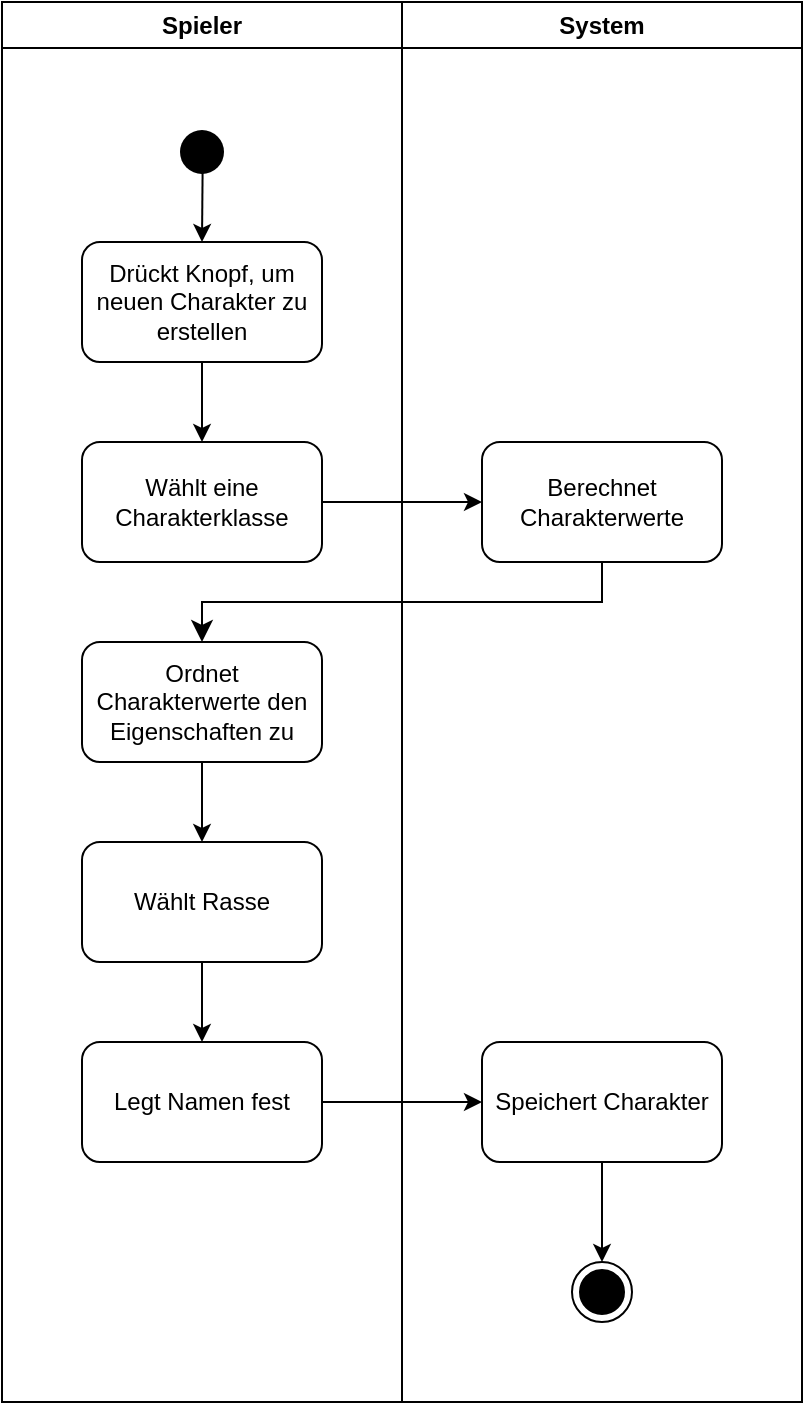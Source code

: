 <mxfile version="20.8.20"><diagram name="Seite-1" id="lSBkun5OyS8Bq92cjOzm"><mxGraphModel dx="995" dy="627" grid="1" gridSize="10" guides="1" tooltips="1" connect="1" arrows="1" fold="1" page="1" pageScale="1" pageWidth="827" pageHeight="1169" math="0" shadow="0"><root><mxCell id="0"/><mxCell id="1" parent="0"/><mxCell id="FuULFnwSeNh-kcTjopGg-1" value="Spieler" style="swimlane;whiteSpace=wrap;html=1;" vertex="1" parent="1"><mxGeometry x="240" y="200" width="200" height="700" as="geometry"/></mxCell><mxCell id="FuULFnwSeNh-kcTjopGg-3" value="Drückt Knopf, um neuen Charakter zu erstellen" style="rounded=1;whiteSpace=wrap;html=1;" vertex="1" parent="FuULFnwSeNh-kcTjopGg-1"><mxGeometry x="40" y="120" width="120" height="60" as="geometry"/></mxCell><mxCell id="FuULFnwSeNh-kcTjopGg-4" value="Wählt eine Charakterklasse" style="rounded=1;whiteSpace=wrap;html=1;" vertex="1" parent="FuULFnwSeNh-kcTjopGg-1"><mxGeometry x="40" y="220" width="120" height="60" as="geometry"/></mxCell><mxCell id="FuULFnwSeNh-kcTjopGg-6" value="Ordnet Charakterwerte den Eigenschaften zu" style="rounded=1;whiteSpace=wrap;html=1;" vertex="1" parent="FuULFnwSeNh-kcTjopGg-1"><mxGeometry x="40" y="320" width="120" height="60" as="geometry"/></mxCell><mxCell id="FuULFnwSeNh-kcTjopGg-7" value="Wählt Rasse" style="rounded=1;whiteSpace=wrap;html=1;" vertex="1" parent="FuULFnwSeNh-kcTjopGg-1"><mxGeometry x="40" y="420" width="120" height="60" as="geometry"/></mxCell><mxCell id="FuULFnwSeNh-kcTjopGg-11" value="" style="ellipse;html=1;shape=endState;fillColor=#000000;strokeColor=none;" vertex="1" parent="FuULFnwSeNh-kcTjopGg-1"><mxGeometry x="85" y="60" width="30" height="30" as="geometry"/></mxCell><mxCell id="FuULFnwSeNh-kcTjopGg-14" value="" style="endArrow=classic;html=1;rounded=0;exitX=0.51;exitY=0.829;exitDx=0;exitDy=0;entryX=0.5;entryY=0;entryDx=0;entryDy=0;exitPerimeter=0;" edge="1" parent="FuULFnwSeNh-kcTjopGg-1" source="FuULFnwSeNh-kcTjopGg-11" target="FuULFnwSeNh-kcTjopGg-3"><mxGeometry width="50" height="50" relative="1" as="geometry"><mxPoint x="-140" y="400" as="sourcePoint"/><mxPoint x="-90" y="350" as="targetPoint"/></mxGeometry></mxCell><mxCell id="FuULFnwSeNh-kcTjopGg-15" value="" style="endArrow=classic;html=1;rounded=0;exitX=0.5;exitY=1;exitDx=0;exitDy=0;" edge="1" parent="FuULFnwSeNh-kcTjopGg-1" source="FuULFnwSeNh-kcTjopGg-3" target="FuULFnwSeNh-kcTjopGg-4"><mxGeometry width="50" height="50" relative="1" as="geometry"><mxPoint x="-80" y="280" as="sourcePoint"/><mxPoint x="-30" y="230" as="targetPoint"/></mxGeometry></mxCell><mxCell id="FuULFnwSeNh-kcTjopGg-17" value="" style="endArrow=classic;html=1;rounded=0;exitX=0.5;exitY=1;exitDx=0;exitDy=0;" edge="1" parent="FuULFnwSeNh-kcTjopGg-1" source="FuULFnwSeNh-kcTjopGg-6" target="FuULFnwSeNh-kcTjopGg-7"><mxGeometry width="50" height="50" relative="1" as="geometry"><mxPoint x="240" y="410" as="sourcePoint"/><mxPoint x="290" y="360" as="targetPoint"/></mxGeometry></mxCell><mxCell id="FuULFnwSeNh-kcTjopGg-21" value="Legt Namen fest" style="rounded=1;whiteSpace=wrap;html=1;strokeColor=#000000;fillColor=#FFFFFF;" vertex="1" parent="FuULFnwSeNh-kcTjopGg-1"><mxGeometry x="40" y="520" width="120" height="60" as="geometry"/></mxCell><mxCell id="FuULFnwSeNh-kcTjopGg-22" value="" style="endArrow=classic;html=1;rounded=0;exitX=0.5;exitY=1;exitDx=0;exitDy=0;" edge="1" parent="FuULFnwSeNh-kcTjopGg-1" source="FuULFnwSeNh-kcTjopGg-7" target="FuULFnwSeNh-kcTjopGg-21"><mxGeometry width="50" height="50" relative="1" as="geometry"><mxPoint x="-110" y="590" as="sourcePoint"/><mxPoint x="-60" y="540" as="targetPoint"/></mxGeometry></mxCell><mxCell id="FuULFnwSeNh-kcTjopGg-2" value="System" style="swimlane;whiteSpace=wrap;html=1;" vertex="1" parent="1"><mxGeometry x="440" y="200" width="200" height="700" as="geometry"/></mxCell><mxCell id="FuULFnwSeNh-kcTjopGg-5" value="Berechnet Charakterwerte" style="rounded=1;whiteSpace=wrap;html=1;" vertex="1" parent="FuULFnwSeNh-kcTjopGg-2"><mxGeometry x="40" y="220" width="120" height="60" as="geometry"/></mxCell><mxCell id="FuULFnwSeNh-kcTjopGg-12" value="" style="ellipse;html=1;shape=endState;fillColor=#000000;strokeColor=#000000;" vertex="1" parent="FuULFnwSeNh-kcTjopGg-2"><mxGeometry x="85" y="630" width="30" height="30" as="geometry"/></mxCell><mxCell id="FuULFnwSeNh-kcTjopGg-13" value="Speichert Charakter" style="rounded=1;whiteSpace=wrap;html=1;strokeColor=#000000;fillColor=#FFFFFF;" vertex="1" parent="FuULFnwSeNh-kcTjopGg-2"><mxGeometry x="40" y="520" width="120" height="60" as="geometry"/></mxCell><mxCell id="FuULFnwSeNh-kcTjopGg-19" value="" style="endArrow=classic;html=1;rounded=0;exitX=0.5;exitY=1;exitDx=0;exitDy=0;entryX=0.5;entryY=0;entryDx=0;entryDy=0;" edge="1" parent="FuULFnwSeNh-kcTjopGg-2" source="FuULFnwSeNh-kcTjopGg-13" target="FuULFnwSeNh-kcTjopGg-12"><mxGeometry width="50" height="50" relative="1" as="geometry"><mxPoint x="220" y="540" as="sourcePoint"/><mxPoint x="270" y="490" as="targetPoint"/></mxGeometry></mxCell><mxCell id="FuULFnwSeNh-kcTjopGg-16" value="" style="endArrow=classic;html=1;rounded=0;exitX=1;exitY=0.5;exitDx=0;exitDy=0;entryX=0;entryY=0.5;entryDx=0;entryDy=0;" edge="1" parent="1" source="FuULFnwSeNh-kcTjopGg-4" target="FuULFnwSeNh-kcTjopGg-5"><mxGeometry width="50" height="50" relative="1" as="geometry"><mxPoint x="480" y="550" as="sourcePoint"/><mxPoint x="530" y="500" as="targetPoint"/></mxGeometry></mxCell><mxCell id="FuULFnwSeNh-kcTjopGg-18" value="" style="endArrow=classic;html=1;rounded=0;exitX=1;exitY=0.5;exitDx=0;exitDy=0;entryX=0;entryY=0.5;entryDx=0;entryDy=0;" edge="1" parent="1" source="FuULFnwSeNh-kcTjopGg-21" target="FuULFnwSeNh-kcTjopGg-13"><mxGeometry width="50" height="50" relative="1" as="geometry"><mxPoint x="370" y="760" as="sourcePoint"/><mxPoint x="420" y="710" as="targetPoint"/></mxGeometry></mxCell><mxCell id="FuULFnwSeNh-kcTjopGg-20" value="" style="edgeStyle=elbowEdgeStyle;elbow=vertical;endArrow=classic;html=1;curved=0;rounded=0;endSize=8;startSize=8;exitX=0.5;exitY=1;exitDx=0;exitDy=0;entryX=0.5;entryY=0;entryDx=0;entryDy=0;" edge="1" parent="1" source="FuULFnwSeNh-kcTjopGg-5" target="FuULFnwSeNh-kcTjopGg-6"><mxGeometry width="50" height="50" relative="1" as="geometry"><mxPoint x="490" y="600" as="sourcePoint"/><mxPoint x="540" y="550" as="targetPoint"/></mxGeometry></mxCell></root></mxGraphModel></diagram></mxfile>